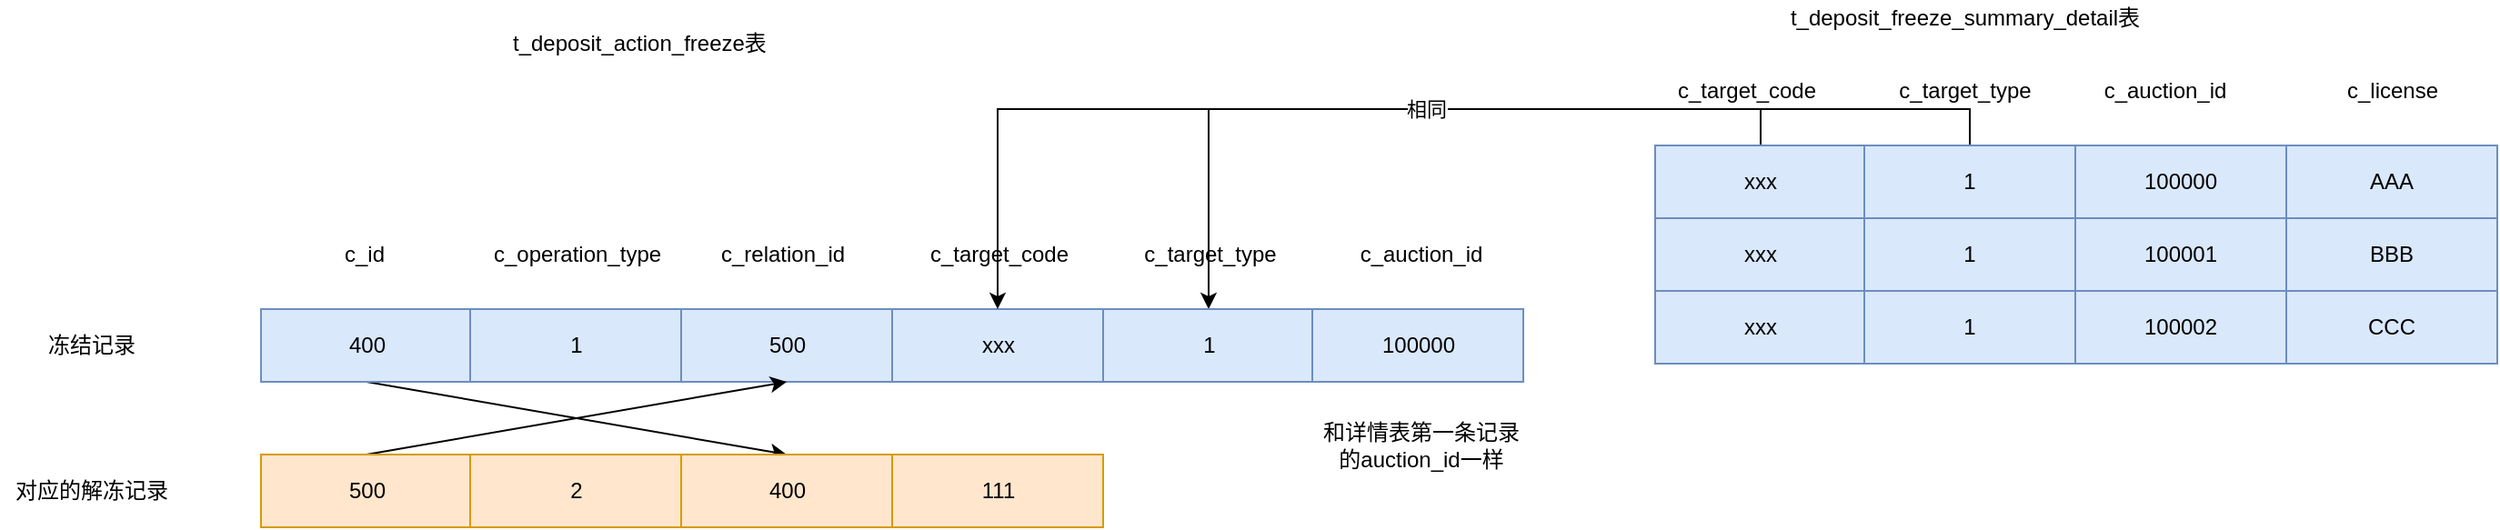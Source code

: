 <mxfile version="15.5.6" type="github">
  <diagram id="sk32VB0jwKw39HB99RIV" name="Page-1">
    <mxGraphModel dx="1426" dy="771" grid="1" gridSize="10" guides="1" tooltips="1" connect="1" arrows="1" fold="1" page="1" pageScale="1" pageWidth="827" pageHeight="1169" math="0" shadow="0">
      <root>
        <mxCell id="0" />
        <mxCell id="1" parent="0" />
        <mxCell id="QXTMYaVu3Deh50NWdAdY-1" value="c_id" style="text;html=1;align=center;verticalAlign=middle;resizable=0;points=[];autosize=1;strokeColor=none;fillColor=none;" vertex="1" parent="1">
          <mxGeometry x="360" y="200" width="40" height="20" as="geometry" />
        </mxCell>
        <mxCell id="QXTMYaVu3Deh50NWdAdY-2" value="c_relation_id" style="text;html=1;align=center;verticalAlign=middle;resizable=0;points=[];autosize=1;strokeColor=none;fillColor=none;" vertex="1" parent="1">
          <mxGeometry x="570" y="200" width="80" height="20" as="geometry" />
        </mxCell>
        <mxCell id="QXTMYaVu3Deh50NWdAdY-3" value="&lt;span style=&quot;text-align: left&quot;&gt;c_operation_type&lt;/span&gt;" style="text;html=1;align=center;verticalAlign=middle;resizable=0;points=[];autosize=1;strokeColor=none;fillColor=none;" vertex="1" parent="1">
          <mxGeometry x="442" y="200" width="110" height="20" as="geometry" />
        </mxCell>
        <mxCell id="QXTMYaVu3Deh50NWdAdY-4" value="冻结记录" style="text;html=1;align=center;verticalAlign=middle;resizable=0;points=[];autosize=1;strokeColor=none;fillColor=none;" vertex="1" parent="1">
          <mxGeometry x="200" y="250" width="60" height="20" as="geometry" />
        </mxCell>
        <mxCell id="QXTMYaVu3Deh50NWdAdY-5" value="对应的解冻记录" style="text;html=1;align=center;verticalAlign=middle;resizable=0;points=[];autosize=1;strokeColor=none;fillColor=none;" vertex="1" parent="1">
          <mxGeometry x="180" y="330" width="100" height="20" as="geometry" />
        </mxCell>
        <mxCell id="QXTMYaVu3Deh50NWdAdY-6" style="edgeStyle=none;rounded=0;orthogonalLoop=1;jettySize=auto;html=1;exitX=0.5;exitY=1;exitDx=0;exitDy=0;entryX=0.5;entryY=0;entryDx=0;entryDy=0;" edge="1" parent="1" source="QXTMYaVu3Deh50NWdAdY-7" target="QXTMYaVu3Deh50NWdAdY-13">
          <mxGeometry relative="1" as="geometry" />
        </mxCell>
        <mxCell id="QXTMYaVu3Deh50NWdAdY-7" value="400" style="rounded=0;whiteSpace=wrap;html=1;fillColor=#dae8fc;strokeColor=#6c8ebf;" vertex="1" parent="1">
          <mxGeometry x="323.5" y="240" width="116" height="40" as="geometry" />
        </mxCell>
        <mxCell id="QXTMYaVu3Deh50NWdAdY-8" value="1" style="rounded=0;whiteSpace=wrap;html=1;fillColor=#dae8fc;strokeColor=#6c8ebf;" vertex="1" parent="1">
          <mxGeometry x="438.5" y="240" width="116" height="40" as="geometry" />
        </mxCell>
        <mxCell id="QXTMYaVu3Deh50NWdAdY-9" value="500" style="rounded=0;whiteSpace=wrap;html=1;fillColor=#dae8fc;strokeColor=#6c8ebf;" vertex="1" parent="1">
          <mxGeometry x="554.5" y="240" width="116" height="40" as="geometry" />
        </mxCell>
        <mxCell id="QXTMYaVu3Deh50NWdAdY-10" style="rounded=0;orthogonalLoop=1;jettySize=auto;html=1;exitX=0.5;exitY=0;exitDx=0;exitDy=0;entryX=0.5;entryY=1;entryDx=0;entryDy=0;" edge="1" parent="1" source="QXTMYaVu3Deh50NWdAdY-11" target="QXTMYaVu3Deh50NWdAdY-9">
          <mxGeometry relative="1" as="geometry" />
        </mxCell>
        <mxCell id="QXTMYaVu3Deh50NWdAdY-11" value="500" style="rounded=0;whiteSpace=wrap;html=1;fillColor=#ffe6cc;strokeColor=#d79b00;" vertex="1" parent="1">
          <mxGeometry x="323.5" y="320" width="116" height="40" as="geometry" />
        </mxCell>
        <mxCell id="QXTMYaVu3Deh50NWdAdY-12" value="2" style="rounded=0;whiteSpace=wrap;html=1;fillColor=#ffe6cc;strokeColor=#d79b00;" vertex="1" parent="1">
          <mxGeometry x="438.5" y="320" width="116" height="40" as="geometry" />
        </mxCell>
        <mxCell id="QXTMYaVu3Deh50NWdAdY-13" value="400" style="rounded=0;whiteSpace=wrap;html=1;fillColor=#ffe6cc;strokeColor=#d79b00;" vertex="1" parent="1">
          <mxGeometry x="554.5" y="320" width="116" height="40" as="geometry" />
        </mxCell>
        <mxCell id="QXTMYaVu3Deh50NWdAdY-14" value="xxx" style="rounded=0;whiteSpace=wrap;html=1;fillColor=#dae8fc;strokeColor=#6c8ebf;" vertex="1" parent="1">
          <mxGeometry x="670.5" y="240" width="116" height="40" as="geometry" />
        </mxCell>
        <mxCell id="QXTMYaVu3Deh50NWdAdY-15" value="111" style="rounded=0;whiteSpace=wrap;html=1;fillColor=#ffe6cc;strokeColor=#d79b00;" vertex="1" parent="1">
          <mxGeometry x="670.5" y="320" width="116" height="40" as="geometry" />
        </mxCell>
        <mxCell id="QXTMYaVu3Deh50NWdAdY-16" value="&lt;span style=&quot;color: rgba(0 , 0 , 0 , 0) ; font-family: monospace ; font-size: 0px&quot;&gt;%3CmxGraphModel%3E%3Croot%3E%3CmxCell%20id%3D%220%22%2F%3E%3CmxCell%20id%3D%221%22%20parent%3D%220%22%2F%3E%3CmxCell%20id%3D%222%22%20value%3D%22c_target_code%22%20style%3D%22text%3Bhtml%3D1%3Balign%3Dcenter%3BverticalAlign%3Dmiddle%3Bresizable%3D0%3Bpoints%3D%5B%5D%3Bautosize%3D1%3BstrokeColor%3Dnone%3BfillColor%3Dnone%3B%22%20vertex%3D%221%22%20parent%3D%221%22%3E%3CmxGeometry%20x%3D%22965%22%20y%3D%22120%22%20width%3D%2290%22%20height%3D%2220%22%20as%3D%22geometry%22%2F%3E%3C%2FmxCell%3E%3C%2Froot%3E%3C%2FmxGraphModel%3E&lt;/span&gt;" style="text;html=1;align=center;verticalAlign=middle;resizable=0;points=[];autosize=1;strokeColor=none;fillColor=none;" vertex="1" parent="1">
          <mxGeometry x="718.5" y="200" width="20" height="20" as="geometry" />
        </mxCell>
        <mxCell id="QXTMYaVu3Deh50NWdAdY-34" style="edgeStyle=orthogonalEdgeStyle;rounded=0;orthogonalLoop=1;jettySize=auto;html=1;exitX=0.5;exitY=0;exitDx=0;exitDy=0;entryX=0.5;entryY=0;entryDx=0;entryDy=0;" edge="1" parent="1" source="QXTMYaVu3Deh50NWdAdY-17" target="QXTMYaVu3Deh50NWdAdY-14">
          <mxGeometry relative="1" as="geometry" />
        </mxCell>
        <mxCell id="QXTMYaVu3Deh50NWdAdY-17" value="xxx" style="rounded=0;whiteSpace=wrap;html=1;fillColor=#dae8fc;strokeColor=#6c8ebf;" vertex="1" parent="1">
          <mxGeometry x="1090" y="150" width="116" height="40" as="geometry" />
        </mxCell>
        <mxCell id="QXTMYaVu3Deh50NWdAdY-35" style="edgeStyle=orthogonalEdgeStyle;rounded=0;orthogonalLoop=1;jettySize=auto;html=1;exitX=0.5;exitY=0;exitDx=0;exitDy=0;entryX=0.5;entryY=0;entryDx=0;entryDy=0;" edge="1" parent="1" source="QXTMYaVu3Deh50NWdAdY-18" target="QXTMYaVu3Deh50NWdAdY-29">
          <mxGeometry relative="1" as="geometry" />
        </mxCell>
        <mxCell id="QXTMYaVu3Deh50NWdAdY-47" value="相同" style="edgeLabel;html=1;align=center;verticalAlign=middle;resizable=0;points=[];" vertex="1" connectable="0" parent="QXTMYaVu3Deh50NWdAdY-35">
          <mxGeometry x="0.163" relative="1" as="geometry">
            <mxPoint as="offset" />
          </mxGeometry>
        </mxCell>
        <mxCell id="QXTMYaVu3Deh50NWdAdY-18" value="1" style="rounded=0;whiteSpace=wrap;html=1;fillColor=#dae8fc;strokeColor=#6c8ebf;" vertex="1" parent="1">
          <mxGeometry x="1205" y="150" width="116" height="40" as="geometry" />
        </mxCell>
        <mxCell id="QXTMYaVu3Deh50NWdAdY-19" value="100000" style="rounded=0;whiteSpace=wrap;html=1;fillColor=#dae8fc;strokeColor=#6c8ebf;" vertex="1" parent="1">
          <mxGeometry x="1321" y="150" width="116" height="40" as="geometry" />
        </mxCell>
        <mxCell id="QXTMYaVu3Deh50NWdAdY-21" value="t_deposit_action_freeze表" style="text;whiteSpace=wrap;html=1;" vertex="1" parent="1">
          <mxGeometry x="460" y="80" width="150" height="30" as="geometry" />
        </mxCell>
        <mxCell id="QXTMYaVu3Deh50NWdAdY-22" value="t_deposit_freeze_summary_detail表" style="text;html=1;align=center;verticalAlign=middle;resizable=0;points=[];autosize=1;strokeColor=none;fillColor=none;" vertex="1" parent="1">
          <mxGeometry x="1155" y="70" width="210" height="20" as="geometry" />
        </mxCell>
        <mxCell id="QXTMYaVu3Deh50NWdAdY-24" value="c_target_code" style="text;html=1;align=center;verticalAlign=middle;resizable=0;points=[];autosize=1;strokeColor=none;fillColor=none;" vertex="1" parent="1">
          <mxGeometry x="1095" y="110" width="90" height="20" as="geometry" />
        </mxCell>
        <mxCell id="QXTMYaVu3Deh50NWdAdY-25" value="c_target_type" style="text;html=1;align=center;verticalAlign=middle;resizable=0;points=[];autosize=1;strokeColor=none;fillColor=none;" vertex="1" parent="1">
          <mxGeometry x="1215" y="110" width="90" height="20" as="geometry" />
        </mxCell>
        <mxCell id="QXTMYaVu3Deh50NWdAdY-26" value="c_auction_id" style="text;html=1;align=center;verticalAlign=middle;resizable=0;points=[];autosize=1;strokeColor=none;fillColor=none;" vertex="1" parent="1">
          <mxGeometry x="1330" y="110" width="80" height="20" as="geometry" />
        </mxCell>
        <mxCell id="QXTMYaVu3Deh50NWdAdY-27" value="AAA" style="rounded=0;whiteSpace=wrap;html=1;fillColor=#dae8fc;strokeColor=#6c8ebf;" vertex="1" parent="1">
          <mxGeometry x="1437" y="150" width="116" height="40" as="geometry" />
        </mxCell>
        <mxCell id="QXTMYaVu3Deh50NWdAdY-28" value="c_license" style="text;html=1;align=center;verticalAlign=middle;resizable=0;points=[];autosize=1;strokeColor=none;fillColor=none;" vertex="1" parent="1">
          <mxGeometry x="1460" y="110" width="70" height="20" as="geometry" />
        </mxCell>
        <mxCell id="QXTMYaVu3Deh50NWdAdY-29" value="1" style="rounded=0;whiteSpace=wrap;html=1;fillColor=#dae8fc;strokeColor=#6c8ebf;" vertex="1" parent="1">
          <mxGeometry x="786.5" y="240" width="116" height="40" as="geometry" />
        </mxCell>
        <mxCell id="QXTMYaVu3Deh50NWdAdY-30" value="100000" style="rounded=0;whiteSpace=wrap;html=1;fillColor=#dae8fc;strokeColor=#6c8ebf;" vertex="1" parent="1">
          <mxGeometry x="901.5" y="240" width="116" height="40" as="geometry" />
        </mxCell>
        <mxCell id="QXTMYaVu3Deh50NWdAdY-31" value="c_target_code" style="text;html=1;align=center;verticalAlign=middle;resizable=0;points=[];autosize=1;strokeColor=none;fillColor=none;" vertex="1" parent="1">
          <mxGeometry x="683.5" y="200" width="90" height="20" as="geometry" />
        </mxCell>
        <mxCell id="QXTMYaVu3Deh50NWdAdY-32" value="c_target_type" style="text;html=1;align=center;verticalAlign=middle;resizable=0;points=[];autosize=1;strokeColor=none;fillColor=none;" vertex="1" parent="1">
          <mxGeometry x="799.5" y="200" width="90" height="20" as="geometry" />
        </mxCell>
        <mxCell id="QXTMYaVu3Deh50NWdAdY-33" value="c_auction_id&lt;br&gt;" style="text;html=1;align=center;verticalAlign=middle;resizable=0;points=[];autosize=1;strokeColor=none;fillColor=none;" vertex="1" parent="1">
          <mxGeometry x="920.5" y="200" width="80" height="20" as="geometry" />
        </mxCell>
        <mxCell id="QXTMYaVu3Deh50NWdAdY-37" value="xxx" style="rounded=0;whiteSpace=wrap;html=1;fillColor=#dae8fc;strokeColor=#6c8ebf;" vertex="1" parent="1">
          <mxGeometry x="1090" y="190" width="116" height="40" as="geometry" />
        </mxCell>
        <mxCell id="QXTMYaVu3Deh50NWdAdY-38" value="1" style="rounded=0;whiteSpace=wrap;html=1;fillColor=#dae8fc;strokeColor=#6c8ebf;" vertex="1" parent="1">
          <mxGeometry x="1205" y="190" width="116" height="40" as="geometry" />
        </mxCell>
        <mxCell id="QXTMYaVu3Deh50NWdAdY-39" value="100001" style="rounded=0;whiteSpace=wrap;html=1;fillColor=#dae8fc;strokeColor=#6c8ebf;" vertex="1" parent="1">
          <mxGeometry x="1321" y="190" width="116" height="40" as="geometry" />
        </mxCell>
        <mxCell id="QXTMYaVu3Deh50NWdAdY-40" value="BBB" style="rounded=0;whiteSpace=wrap;html=1;fillColor=#dae8fc;strokeColor=#6c8ebf;" vertex="1" parent="1">
          <mxGeometry x="1437" y="190" width="116" height="40" as="geometry" />
        </mxCell>
        <mxCell id="QXTMYaVu3Deh50NWdAdY-41" value="xxx" style="rounded=0;whiteSpace=wrap;html=1;fillColor=#dae8fc;strokeColor=#6c8ebf;" vertex="1" parent="1">
          <mxGeometry x="1090" y="230" width="116" height="40" as="geometry" />
        </mxCell>
        <mxCell id="QXTMYaVu3Deh50NWdAdY-42" value="1" style="rounded=0;whiteSpace=wrap;html=1;fillColor=#dae8fc;strokeColor=#6c8ebf;" vertex="1" parent="1">
          <mxGeometry x="1205" y="230" width="116" height="40" as="geometry" />
        </mxCell>
        <mxCell id="QXTMYaVu3Deh50NWdAdY-43" value="100002" style="rounded=0;whiteSpace=wrap;html=1;fillColor=#dae8fc;strokeColor=#6c8ebf;" vertex="1" parent="1">
          <mxGeometry x="1321" y="230" width="116" height="40" as="geometry" />
        </mxCell>
        <mxCell id="QXTMYaVu3Deh50NWdAdY-44" value="CCC" style="rounded=0;whiteSpace=wrap;html=1;fillColor=#dae8fc;strokeColor=#6c8ebf;" vertex="1" parent="1">
          <mxGeometry x="1437" y="230" width="116" height="40" as="geometry" />
        </mxCell>
        <mxCell id="QXTMYaVu3Deh50NWdAdY-46" value="&lt;span&gt;和详情表第一条记录&lt;br&gt;的auction_id一样&lt;/span&gt;" style="text;html=1;align=center;verticalAlign=middle;resizable=0;points=[];autosize=1;strokeColor=none;fillColor=none;" vertex="1" parent="1">
          <mxGeometry x="900.5" y="300" width="120" height="30" as="geometry" />
        </mxCell>
      </root>
    </mxGraphModel>
  </diagram>
</mxfile>
